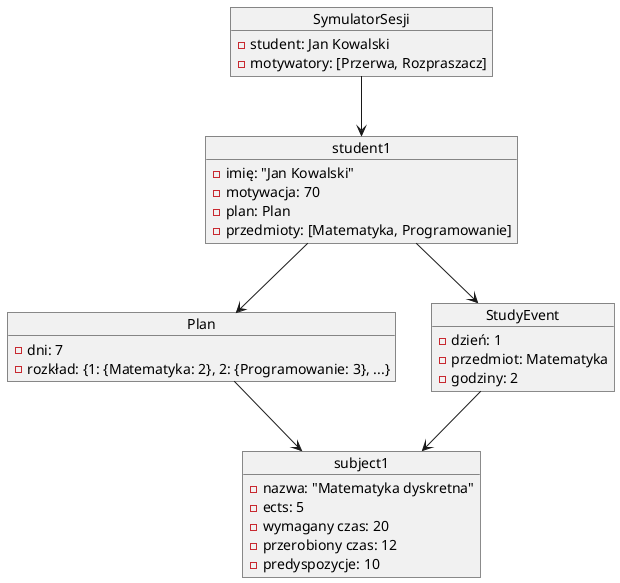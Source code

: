 @startuml

object student1 {
  - imię: "Jan Kowalski"
  - motywacja: 70
  - plan: Plan
  - przedmioty: [Matematyka, Programowanie]
}

object subject1 {
  - nazwa: "Matematyka dyskretna"
  - ects: 5
  - wymagany czas: 20
  - przerobiony czas: 12
  - predyspozycje: 10
}
object Plan{
  - dni: 7
  - rozkład: {1: {Matematyka: 2}, 2: {Programowanie: 3}, ...}
}

object StudyEvent {
  - dzień: 1
  - przedmiot: Matematyka
  - godziny: 2
}

object SymulatorSesji {
  - student: Jan Kowalski
  - motywatory: [Przerwa, Rozpraszacz]
}

student1 --> Plan
Plan --> subject1
StudyEvent --> subject1
student1 --> StudyEvent
SymulatorSesji --> student1

@enduml
